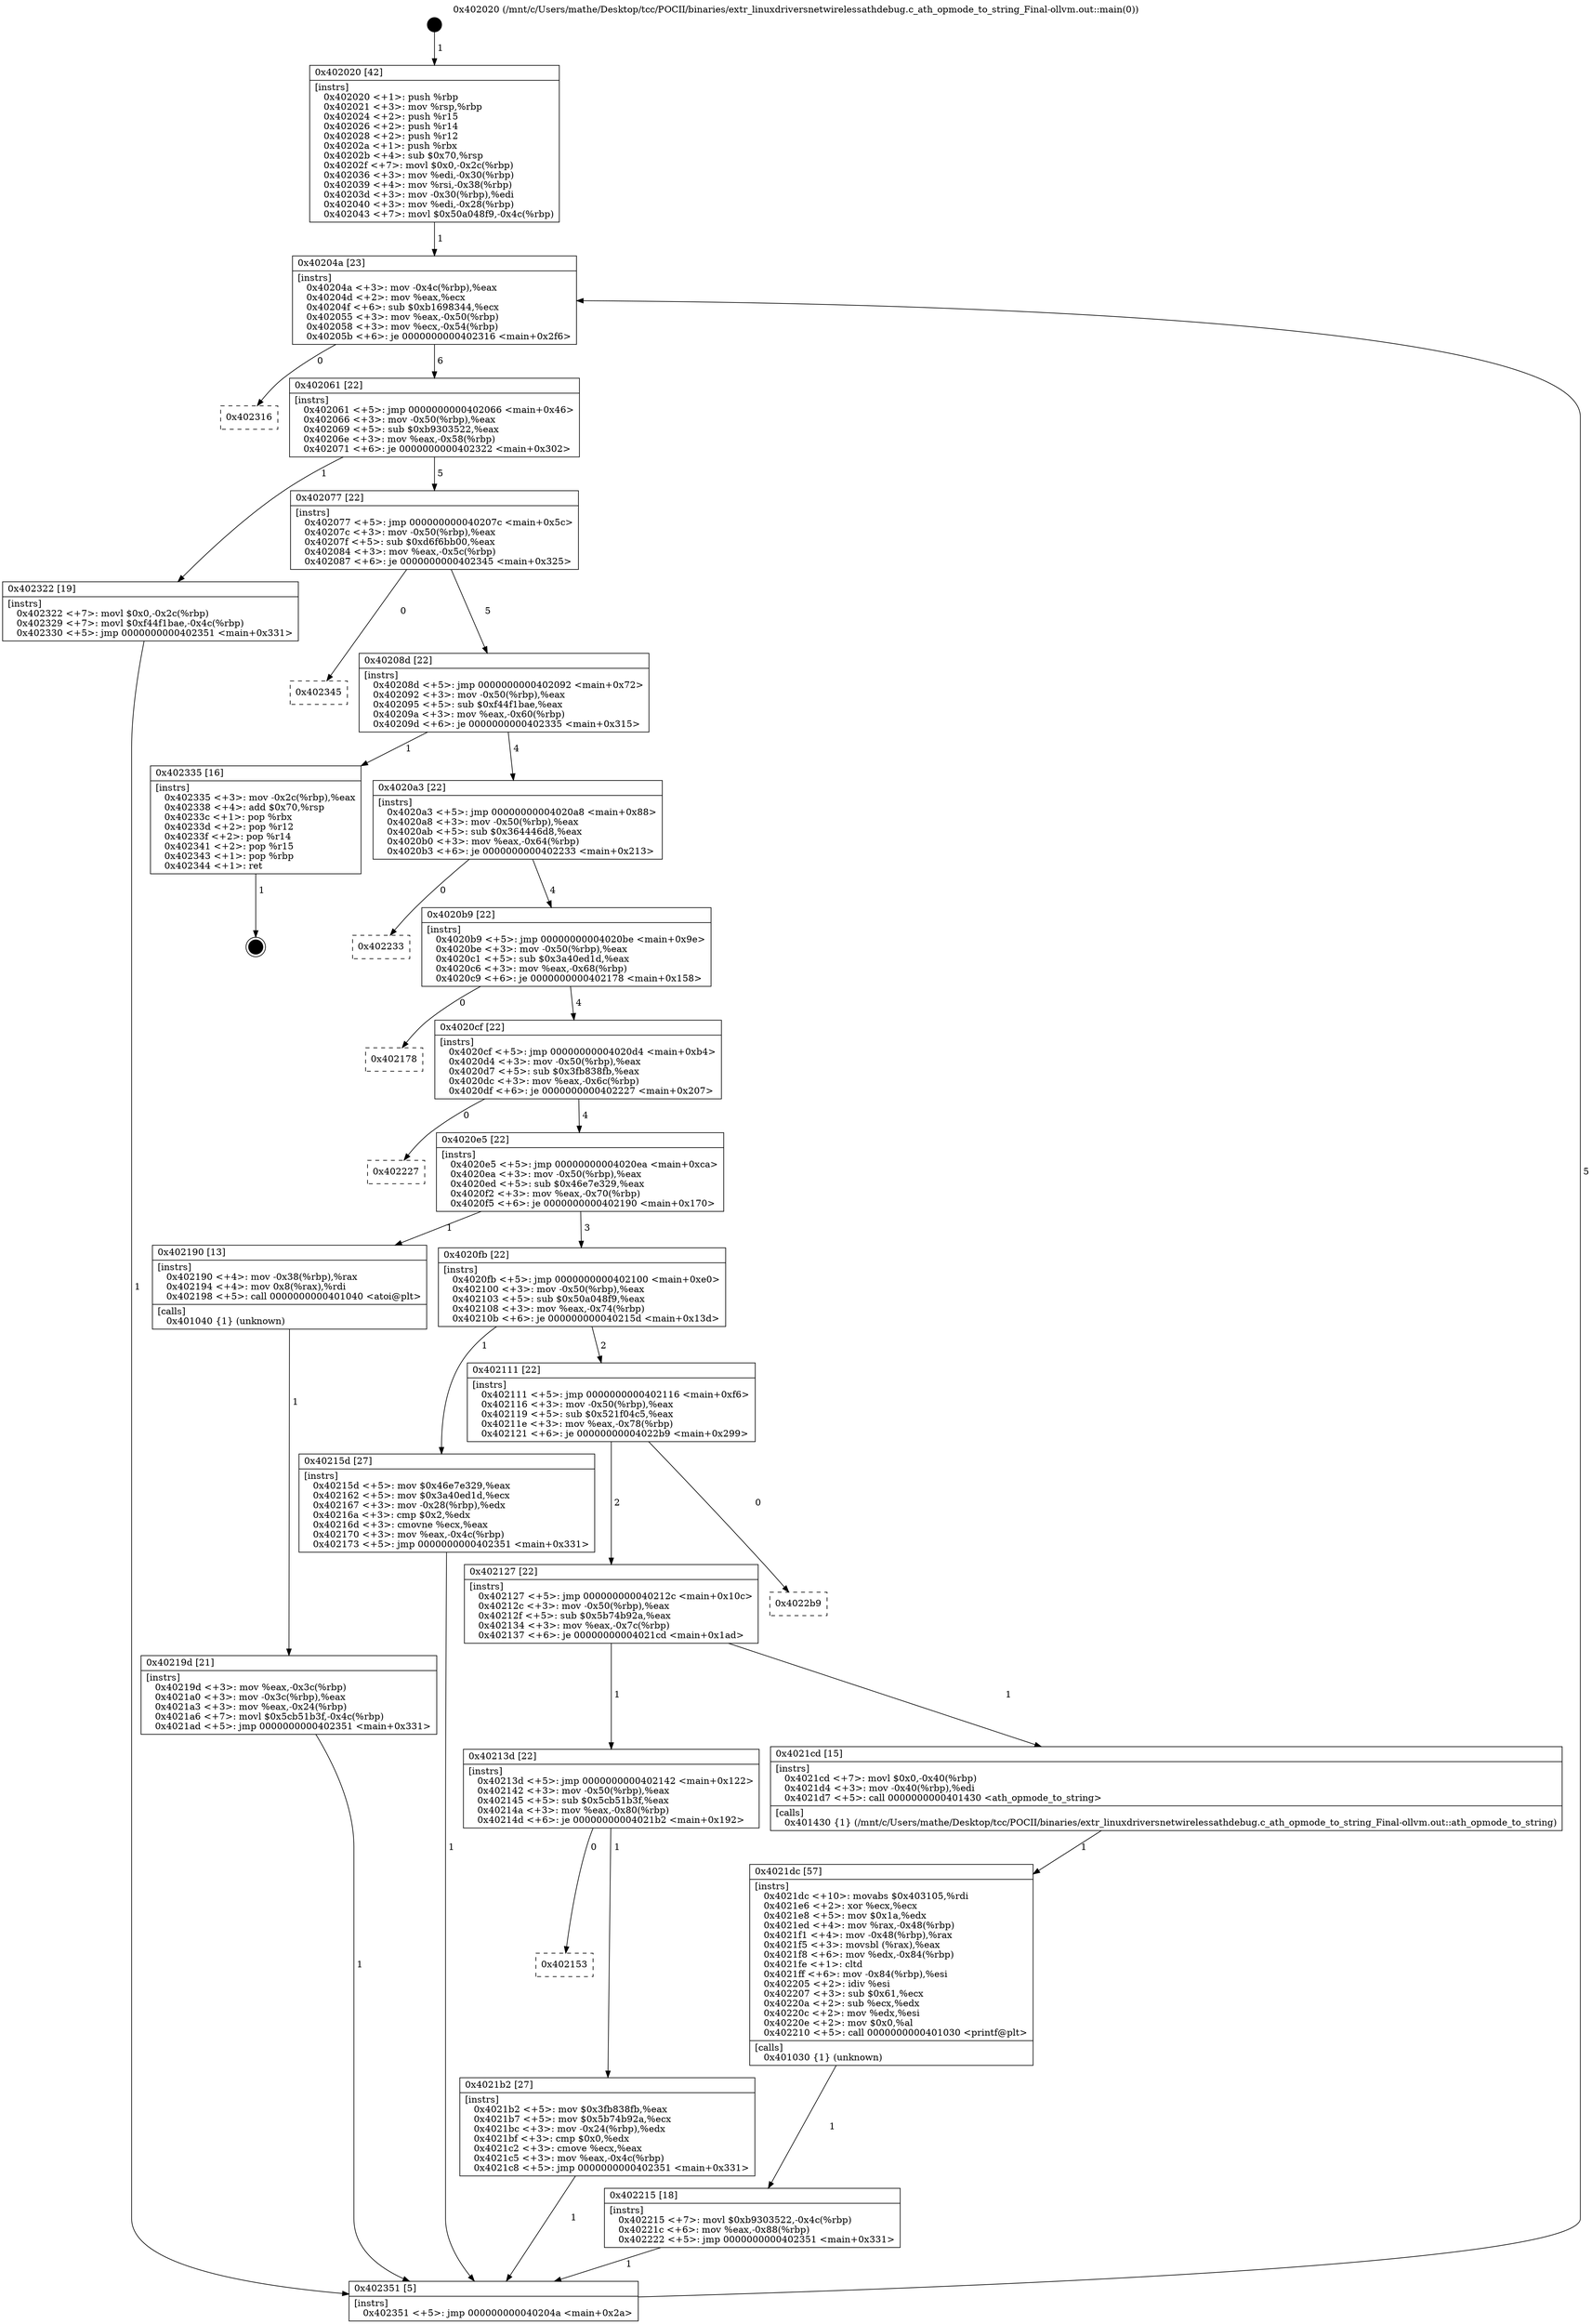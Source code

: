 digraph "0x402020" {
  label = "0x402020 (/mnt/c/Users/mathe/Desktop/tcc/POCII/binaries/extr_linuxdriversnetwirelessathdebug.c_ath_opmode_to_string_Final-ollvm.out::main(0))"
  labelloc = "t"
  node[shape=record]

  Entry [label="",width=0.3,height=0.3,shape=circle,fillcolor=black,style=filled]
  "0x40204a" [label="{
     0x40204a [23]\l
     | [instrs]\l
     &nbsp;&nbsp;0x40204a \<+3\>: mov -0x4c(%rbp),%eax\l
     &nbsp;&nbsp;0x40204d \<+2\>: mov %eax,%ecx\l
     &nbsp;&nbsp;0x40204f \<+6\>: sub $0xb1698344,%ecx\l
     &nbsp;&nbsp;0x402055 \<+3\>: mov %eax,-0x50(%rbp)\l
     &nbsp;&nbsp;0x402058 \<+3\>: mov %ecx,-0x54(%rbp)\l
     &nbsp;&nbsp;0x40205b \<+6\>: je 0000000000402316 \<main+0x2f6\>\l
  }"]
  "0x402316" [label="{
     0x402316\l
  }", style=dashed]
  "0x402061" [label="{
     0x402061 [22]\l
     | [instrs]\l
     &nbsp;&nbsp;0x402061 \<+5\>: jmp 0000000000402066 \<main+0x46\>\l
     &nbsp;&nbsp;0x402066 \<+3\>: mov -0x50(%rbp),%eax\l
     &nbsp;&nbsp;0x402069 \<+5\>: sub $0xb9303522,%eax\l
     &nbsp;&nbsp;0x40206e \<+3\>: mov %eax,-0x58(%rbp)\l
     &nbsp;&nbsp;0x402071 \<+6\>: je 0000000000402322 \<main+0x302\>\l
  }"]
  Exit [label="",width=0.3,height=0.3,shape=circle,fillcolor=black,style=filled,peripheries=2]
  "0x402322" [label="{
     0x402322 [19]\l
     | [instrs]\l
     &nbsp;&nbsp;0x402322 \<+7\>: movl $0x0,-0x2c(%rbp)\l
     &nbsp;&nbsp;0x402329 \<+7\>: movl $0xf44f1bae,-0x4c(%rbp)\l
     &nbsp;&nbsp;0x402330 \<+5\>: jmp 0000000000402351 \<main+0x331\>\l
  }"]
  "0x402077" [label="{
     0x402077 [22]\l
     | [instrs]\l
     &nbsp;&nbsp;0x402077 \<+5\>: jmp 000000000040207c \<main+0x5c\>\l
     &nbsp;&nbsp;0x40207c \<+3\>: mov -0x50(%rbp),%eax\l
     &nbsp;&nbsp;0x40207f \<+5\>: sub $0xd6f6bb00,%eax\l
     &nbsp;&nbsp;0x402084 \<+3\>: mov %eax,-0x5c(%rbp)\l
     &nbsp;&nbsp;0x402087 \<+6\>: je 0000000000402345 \<main+0x325\>\l
  }"]
  "0x402215" [label="{
     0x402215 [18]\l
     | [instrs]\l
     &nbsp;&nbsp;0x402215 \<+7\>: movl $0xb9303522,-0x4c(%rbp)\l
     &nbsp;&nbsp;0x40221c \<+6\>: mov %eax,-0x88(%rbp)\l
     &nbsp;&nbsp;0x402222 \<+5\>: jmp 0000000000402351 \<main+0x331\>\l
  }"]
  "0x402345" [label="{
     0x402345\l
  }", style=dashed]
  "0x40208d" [label="{
     0x40208d [22]\l
     | [instrs]\l
     &nbsp;&nbsp;0x40208d \<+5\>: jmp 0000000000402092 \<main+0x72\>\l
     &nbsp;&nbsp;0x402092 \<+3\>: mov -0x50(%rbp),%eax\l
     &nbsp;&nbsp;0x402095 \<+5\>: sub $0xf44f1bae,%eax\l
     &nbsp;&nbsp;0x40209a \<+3\>: mov %eax,-0x60(%rbp)\l
     &nbsp;&nbsp;0x40209d \<+6\>: je 0000000000402335 \<main+0x315\>\l
  }"]
  "0x4021dc" [label="{
     0x4021dc [57]\l
     | [instrs]\l
     &nbsp;&nbsp;0x4021dc \<+10\>: movabs $0x403105,%rdi\l
     &nbsp;&nbsp;0x4021e6 \<+2\>: xor %ecx,%ecx\l
     &nbsp;&nbsp;0x4021e8 \<+5\>: mov $0x1a,%edx\l
     &nbsp;&nbsp;0x4021ed \<+4\>: mov %rax,-0x48(%rbp)\l
     &nbsp;&nbsp;0x4021f1 \<+4\>: mov -0x48(%rbp),%rax\l
     &nbsp;&nbsp;0x4021f5 \<+3\>: movsbl (%rax),%eax\l
     &nbsp;&nbsp;0x4021f8 \<+6\>: mov %edx,-0x84(%rbp)\l
     &nbsp;&nbsp;0x4021fe \<+1\>: cltd\l
     &nbsp;&nbsp;0x4021ff \<+6\>: mov -0x84(%rbp),%esi\l
     &nbsp;&nbsp;0x402205 \<+2\>: idiv %esi\l
     &nbsp;&nbsp;0x402207 \<+3\>: sub $0x61,%ecx\l
     &nbsp;&nbsp;0x40220a \<+2\>: sub %ecx,%edx\l
     &nbsp;&nbsp;0x40220c \<+2\>: mov %edx,%esi\l
     &nbsp;&nbsp;0x40220e \<+2\>: mov $0x0,%al\l
     &nbsp;&nbsp;0x402210 \<+5\>: call 0000000000401030 \<printf@plt\>\l
     | [calls]\l
     &nbsp;&nbsp;0x401030 \{1\} (unknown)\l
  }"]
  "0x402335" [label="{
     0x402335 [16]\l
     | [instrs]\l
     &nbsp;&nbsp;0x402335 \<+3\>: mov -0x2c(%rbp),%eax\l
     &nbsp;&nbsp;0x402338 \<+4\>: add $0x70,%rsp\l
     &nbsp;&nbsp;0x40233c \<+1\>: pop %rbx\l
     &nbsp;&nbsp;0x40233d \<+2\>: pop %r12\l
     &nbsp;&nbsp;0x40233f \<+2\>: pop %r14\l
     &nbsp;&nbsp;0x402341 \<+2\>: pop %r15\l
     &nbsp;&nbsp;0x402343 \<+1\>: pop %rbp\l
     &nbsp;&nbsp;0x402344 \<+1\>: ret\l
  }"]
  "0x4020a3" [label="{
     0x4020a3 [22]\l
     | [instrs]\l
     &nbsp;&nbsp;0x4020a3 \<+5\>: jmp 00000000004020a8 \<main+0x88\>\l
     &nbsp;&nbsp;0x4020a8 \<+3\>: mov -0x50(%rbp),%eax\l
     &nbsp;&nbsp;0x4020ab \<+5\>: sub $0x364446d8,%eax\l
     &nbsp;&nbsp;0x4020b0 \<+3\>: mov %eax,-0x64(%rbp)\l
     &nbsp;&nbsp;0x4020b3 \<+6\>: je 0000000000402233 \<main+0x213\>\l
  }"]
  "0x402153" [label="{
     0x402153\l
  }", style=dashed]
  "0x402233" [label="{
     0x402233\l
  }", style=dashed]
  "0x4020b9" [label="{
     0x4020b9 [22]\l
     | [instrs]\l
     &nbsp;&nbsp;0x4020b9 \<+5\>: jmp 00000000004020be \<main+0x9e\>\l
     &nbsp;&nbsp;0x4020be \<+3\>: mov -0x50(%rbp),%eax\l
     &nbsp;&nbsp;0x4020c1 \<+5\>: sub $0x3a40ed1d,%eax\l
     &nbsp;&nbsp;0x4020c6 \<+3\>: mov %eax,-0x68(%rbp)\l
     &nbsp;&nbsp;0x4020c9 \<+6\>: je 0000000000402178 \<main+0x158\>\l
  }"]
  "0x4021b2" [label="{
     0x4021b2 [27]\l
     | [instrs]\l
     &nbsp;&nbsp;0x4021b2 \<+5\>: mov $0x3fb838fb,%eax\l
     &nbsp;&nbsp;0x4021b7 \<+5\>: mov $0x5b74b92a,%ecx\l
     &nbsp;&nbsp;0x4021bc \<+3\>: mov -0x24(%rbp),%edx\l
     &nbsp;&nbsp;0x4021bf \<+3\>: cmp $0x0,%edx\l
     &nbsp;&nbsp;0x4021c2 \<+3\>: cmove %ecx,%eax\l
     &nbsp;&nbsp;0x4021c5 \<+3\>: mov %eax,-0x4c(%rbp)\l
     &nbsp;&nbsp;0x4021c8 \<+5\>: jmp 0000000000402351 \<main+0x331\>\l
  }"]
  "0x402178" [label="{
     0x402178\l
  }", style=dashed]
  "0x4020cf" [label="{
     0x4020cf [22]\l
     | [instrs]\l
     &nbsp;&nbsp;0x4020cf \<+5\>: jmp 00000000004020d4 \<main+0xb4\>\l
     &nbsp;&nbsp;0x4020d4 \<+3\>: mov -0x50(%rbp),%eax\l
     &nbsp;&nbsp;0x4020d7 \<+5\>: sub $0x3fb838fb,%eax\l
     &nbsp;&nbsp;0x4020dc \<+3\>: mov %eax,-0x6c(%rbp)\l
     &nbsp;&nbsp;0x4020df \<+6\>: je 0000000000402227 \<main+0x207\>\l
  }"]
  "0x40213d" [label="{
     0x40213d [22]\l
     | [instrs]\l
     &nbsp;&nbsp;0x40213d \<+5\>: jmp 0000000000402142 \<main+0x122\>\l
     &nbsp;&nbsp;0x402142 \<+3\>: mov -0x50(%rbp),%eax\l
     &nbsp;&nbsp;0x402145 \<+5\>: sub $0x5cb51b3f,%eax\l
     &nbsp;&nbsp;0x40214a \<+3\>: mov %eax,-0x80(%rbp)\l
     &nbsp;&nbsp;0x40214d \<+6\>: je 00000000004021b2 \<main+0x192\>\l
  }"]
  "0x402227" [label="{
     0x402227\l
  }", style=dashed]
  "0x4020e5" [label="{
     0x4020e5 [22]\l
     | [instrs]\l
     &nbsp;&nbsp;0x4020e5 \<+5\>: jmp 00000000004020ea \<main+0xca\>\l
     &nbsp;&nbsp;0x4020ea \<+3\>: mov -0x50(%rbp),%eax\l
     &nbsp;&nbsp;0x4020ed \<+5\>: sub $0x46e7e329,%eax\l
     &nbsp;&nbsp;0x4020f2 \<+3\>: mov %eax,-0x70(%rbp)\l
     &nbsp;&nbsp;0x4020f5 \<+6\>: je 0000000000402190 \<main+0x170\>\l
  }"]
  "0x4021cd" [label="{
     0x4021cd [15]\l
     | [instrs]\l
     &nbsp;&nbsp;0x4021cd \<+7\>: movl $0x0,-0x40(%rbp)\l
     &nbsp;&nbsp;0x4021d4 \<+3\>: mov -0x40(%rbp),%edi\l
     &nbsp;&nbsp;0x4021d7 \<+5\>: call 0000000000401430 \<ath_opmode_to_string\>\l
     | [calls]\l
     &nbsp;&nbsp;0x401430 \{1\} (/mnt/c/Users/mathe/Desktop/tcc/POCII/binaries/extr_linuxdriversnetwirelessathdebug.c_ath_opmode_to_string_Final-ollvm.out::ath_opmode_to_string)\l
  }"]
  "0x402190" [label="{
     0x402190 [13]\l
     | [instrs]\l
     &nbsp;&nbsp;0x402190 \<+4\>: mov -0x38(%rbp),%rax\l
     &nbsp;&nbsp;0x402194 \<+4\>: mov 0x8(%rax),%rdi\l
     &nbsp;&nbsp;0x402198 \<+5\>: call 0000000000401040 \<atoi@plt\>\l
     | [calls]\l
     &nbsp;&nbsp;0x401040 \{1\} (unknown)\l
  }"]
  "0x4020fb" [label="{
     0x4020fb [22]\l
     | [instrs]\l
     &nbsp;&nbsp;0x4020fb \<+5\>: jmp 0000000000402100 \<main+0xe0\>\l
     &nbsp;&nbsp;0x402100 \<+3\>: mov -0x50(%rbp),%eax\l
     &nbsp;&nbsp;0x402103 \<+5\>: sub $0x50a048f9,%eax\l
     &nbsp;&nbsp;0x402108 \<+3\>: mov %eax,-0x74(%rbp)\l
     &nbsp;&nbsp;0x40210b \<+6\>: je 000000000040215d \<main+0x13d\>\l
  }"]
  "0x402127" [label="{
     0x402127 [22]\l
     | [instrs]\l
     &nbsp;&nbsp;0x402127 \<+5\>: jmp 000000000040212c \<main+0x10c\>\l
     &nbsp;&nbsp;0x40212c \<+3\>: mov -0x50(%rbp),%eax\l
     &nbsp;&nbsp;0x40212f \<+5\>: sub $0x5b74b92a,%eax\l
     &nbsp;&nbsp;0x402134 \<+3\>: mov %eax,-0x7c(%rbp)\l
     &nbsp;&nbsp;0x402137 \<+6\>: je 00000000004021cd \<main+0x1ad\>\l
  }"]
  "0x40215d" [label="{
     0x40215d [27]\l
     | [instrs]\l
     &nbsp;&nbsp;0x40215d \<+5\>: mov $0x46e7e329,%eax\l
     &nbsp;&nbsp;0x402162 \<+5\>: mov $0x3a40ed1d,%ecx\l
     &nbsp;&nbsp;0x402167 \<+3\>: mov -0x28(%rbp),%edx\l
     &nbsp;&nbsp;0x40216a \<+3\>: cmp $0x2,%edx\l
     &nbsp;&nbsp;0x40216d \<+3\>: cmovne %ecx,%eax\l
     &nbsp;&nbsp;0x402170 \<+3\>: mov %eax,-0x4c(%rbp)\l
     &nbsp;&nbsp;0x402173 \<+5\>: jmp 0000000000402351 \<main+0x331\>\l
  }"]
  "0x402111" [label="{
     0x402111 [22]\l
     | [instrs]\l
     &nbsp;&nbsp;0x402111 \<+5\>: jmp 0000000000402116 \<main+0xf6\>\l
     &nbsp;&nbsp;0x402116 \<+3\>: mov -0x50(%rbp),%eax\l
     &nbsp;&nbsp;0x402119 \<+5\>: sub $0x521f04c5,%eax\l
     &nbsp;&nbsp;0x40211e \<+3\>: mov %eax,-0x78(%rbp)\l
     &nbsp;&nbsp;0x402121 \<+6\>: je 00000000004022b9 \<main+0x299\>\l
  }"]
  "0x402351" [label="{
     0x402351 [5]\l
     | [instrs]\l
     &nbsp;&nbsp;0x402351 \<+5\>: jmp 000000000040204a \<main+0x2a\>\l
  }"]
  "0x402020" [label="{
     0x402020 [42]\l
     | [instrs]\l
     &nbsp;&nbsp;0x402020 \<+1\>: push %rbp\l
     &nbsp;&nbsp;0x402021 \<+3\>: mov %rsp,%rbp\l
     &nbsp;&nbsp;0x402024 \<+2\>: push %r15\l
     &nbsp;&nbsp;0x402026 \<+2\>: push %r14\l
     &nbsp;&nbsp;0x402028 \<+2\>: push %r12\l
     &nbsp;&nbsp;0x40202a \<+1\>: push %rbx\l
     &nbsp;&nbsp;0x40202b \<+4\>: sub $0x70,%rsp\l
     &nbsp;&nbsp;0x40202f \<+7\>: movl $0x0,-0x2c(%rbp)\l
     &nbsp;&nbsp;0x402036 \<+3\>: mov %edi,-0x30(%rbp)\l
     &nbsp;&nbsp;0x402039 \<+4\>: mov %rsi,-0x38(%rbp)\l
     &nbsp;&nbsp;0x40203d \<+3\>: mov -0x30(%rbp),%edi\l
     &nbsp;&nbsp;0x402040 \<+3\>: mov %edi,-0x28(%rbp)\l
     &nbsp;&nbsp;0x402043 \<+7\>: movl $0x50a048f9,-0x4c(%rbp)\l
  }"]
  "0x40219d" [label="{
     0x40219d [21]\l
     | [instrs]\l
     &nbsp;&nbsp;0x40219d \<+3\>: mov %eax,-0x3c(%rbp)\l
     &nbsp;&nbsp;0x4021a0 \<+3\>: mov -0x3c(%rbp),%eax\l
     &nbsp;&nbsp;0x4021a3 \<+3\>: mov %eax,-0x24(%rbp)\l
     &nbsp;&nbsp;0x4021a6 \<+7\>: movl $0x5cb51b3f,-0x4c(%rbp)\l
     &nbsp;&nbsp;0x4021ad \<+5\>: jmp 0000000000402351 \<main+0x331\>\l
  }"]
  "0x4022b9" [label="{
     0x4022b9\l
  }", style=dashed]
  Entry -> "0x402020" [label=" 1"]
  "0x40204a" -> "0x402316" [label=" 0"]
  "0x40204a" -> "0x402061" [label=" 6"]
  "0x402335" -> Exit [label=" 1"]
  "0x402061" -> "0x402322" [label=" 1"]
  "0x402061" -> "0x402077" [label=" 5"]
  "0x402322" -> "0x402351" [label=" 1"]
  "0x402077" -> "0x402345" [label=" 0"]
  "0x402077" -> "0x40208d" [label=" 5"]
  "0x402215" -> "0x402351" [label=" 1"]
  "0x40208d" -> "0x402335" [label=" 1"]
  "0x40208d" -> "0x4020a3" [label=" 4"]
  "0x4021dc" -> "0x402215" [label=" 1"]
  "0x4020a3" -> "0x402233" [label=" 0"]
  "0x4020a3" -> "0x4020b9" [label=" 4"]
  "0x4021cd" -> "0x4021dc" [label=" 1"]
  "0x4020b9" -> "0x402178" [label=" 0"]
  "0x4020b9" -> "0x4020cf" [label=" 4"]
  "0x4021b2" -> "0x402351" [label=" 1"]
  "0x4020cf" -> "0x402227" [label=" 0"]
  "0x4020cf" -> "0x4020e5" [label=" 4"]
  "0x40213d" -> "0x4021b2" [label=" 1"]
  "0x4020e5" -> "0x402190" [label=" 1"]
  "0x4020e5" -> "0x4020fb" [label=" 3"]
  "0x40213d" -> "0x402153" [label=" 0"]
  "0x4020fb" -> "0x40215d" [label=" 1"]
  "0x4020fb" -> "0x402111" [label=" 2"]
  "0x40215d" -> "0x402351" [label=" 1"]
  "0x402020" -> "0x40204a" [label=" 1"]
  "0x402351" -> "0x40204a" [label=" 5"]
  "0x402190" -> "0x40219d" [label=" 1"]
  "0x40219d" -> "0x402351" [label=" 1"]
  "0x402127" -> "0x4021cd" [label=" 1"]
  "0x402111" -> "0x4022b9" [label=" 0"]
  "0x402111" -> "0x402127" [label=" 2"]
  "0x402127" -> "0x40213d" [label=" 1"]
}
